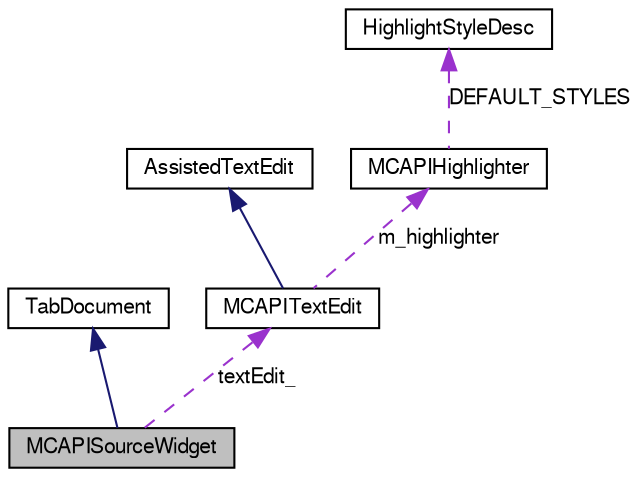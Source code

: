 digraph G
{
  bgcolor="transparent";
  edge [fontname="FreeSans",fontsize=10,labelfontname="FreeSans",labelfontsize=10];
  node [fontname="FreeSans",fontsize=10,shape=record];
  Node1 [label="MCAPISourceWidget",height=0.2,width=0.4,color="black", fillcolor="grey75", style="filled" fontcolor="black"];
  Node2 -> Node1 [dir=back,color="midnightblue",fontsize=10,style="solid",fontname="FreeSans"];
  Node2 [label="TabDocument",height=0.2,width=0.4,color="black",URL="$class_tab_document.html",tooltip="TabDocument class."];
  Node3 -> Node1 [dir=back,color="darkorchid3",fontsize=10,style="dashed",label="textEdit_",fontname="FreeSans"];
  Node3 [label="MCAPITextEdit",height=0.2,width=0.4,color="black",URL="$class_m_c_a_p_i_text_edit.html",tooltip="MCAPITextEdit class."];
  Node4 -> Node3 [dir=back,color="midnightblue",fontsize=10,style="solid",fontname="FreeSans"];
  Node4 [label="AssistedTextEdit",height=0.2,width=0.4,color="black",URL="$class_assisted_text_edit.html",tooltip="AssistedTextEdit class."];
  Node5 -> Node3 [dir=back,color="darkorchid3",fontsize=10,style="dashed",label="m_highlighter",fontname="FreeSans"];
  Node5 [label="MCAPIHighlighter",height=0.2,width=0.4,color="black",URL="$class_m_c_a_p_i_highlighter.html",tooltip="MCAPIHighlighter class."];
  Node6 -> Node5 [dir=back,color="darkorchid3",fontsize=10,style="dashed",label="DEFAULT_STYLES",fontname="FreeSans"];
  Node6 [label="HighlightStyleDesc",height=0.2,width=0.4,color="black",URL="$struct_highlight_style_desc.html",tooltip="HighlightStyleDesc structure."];
}
